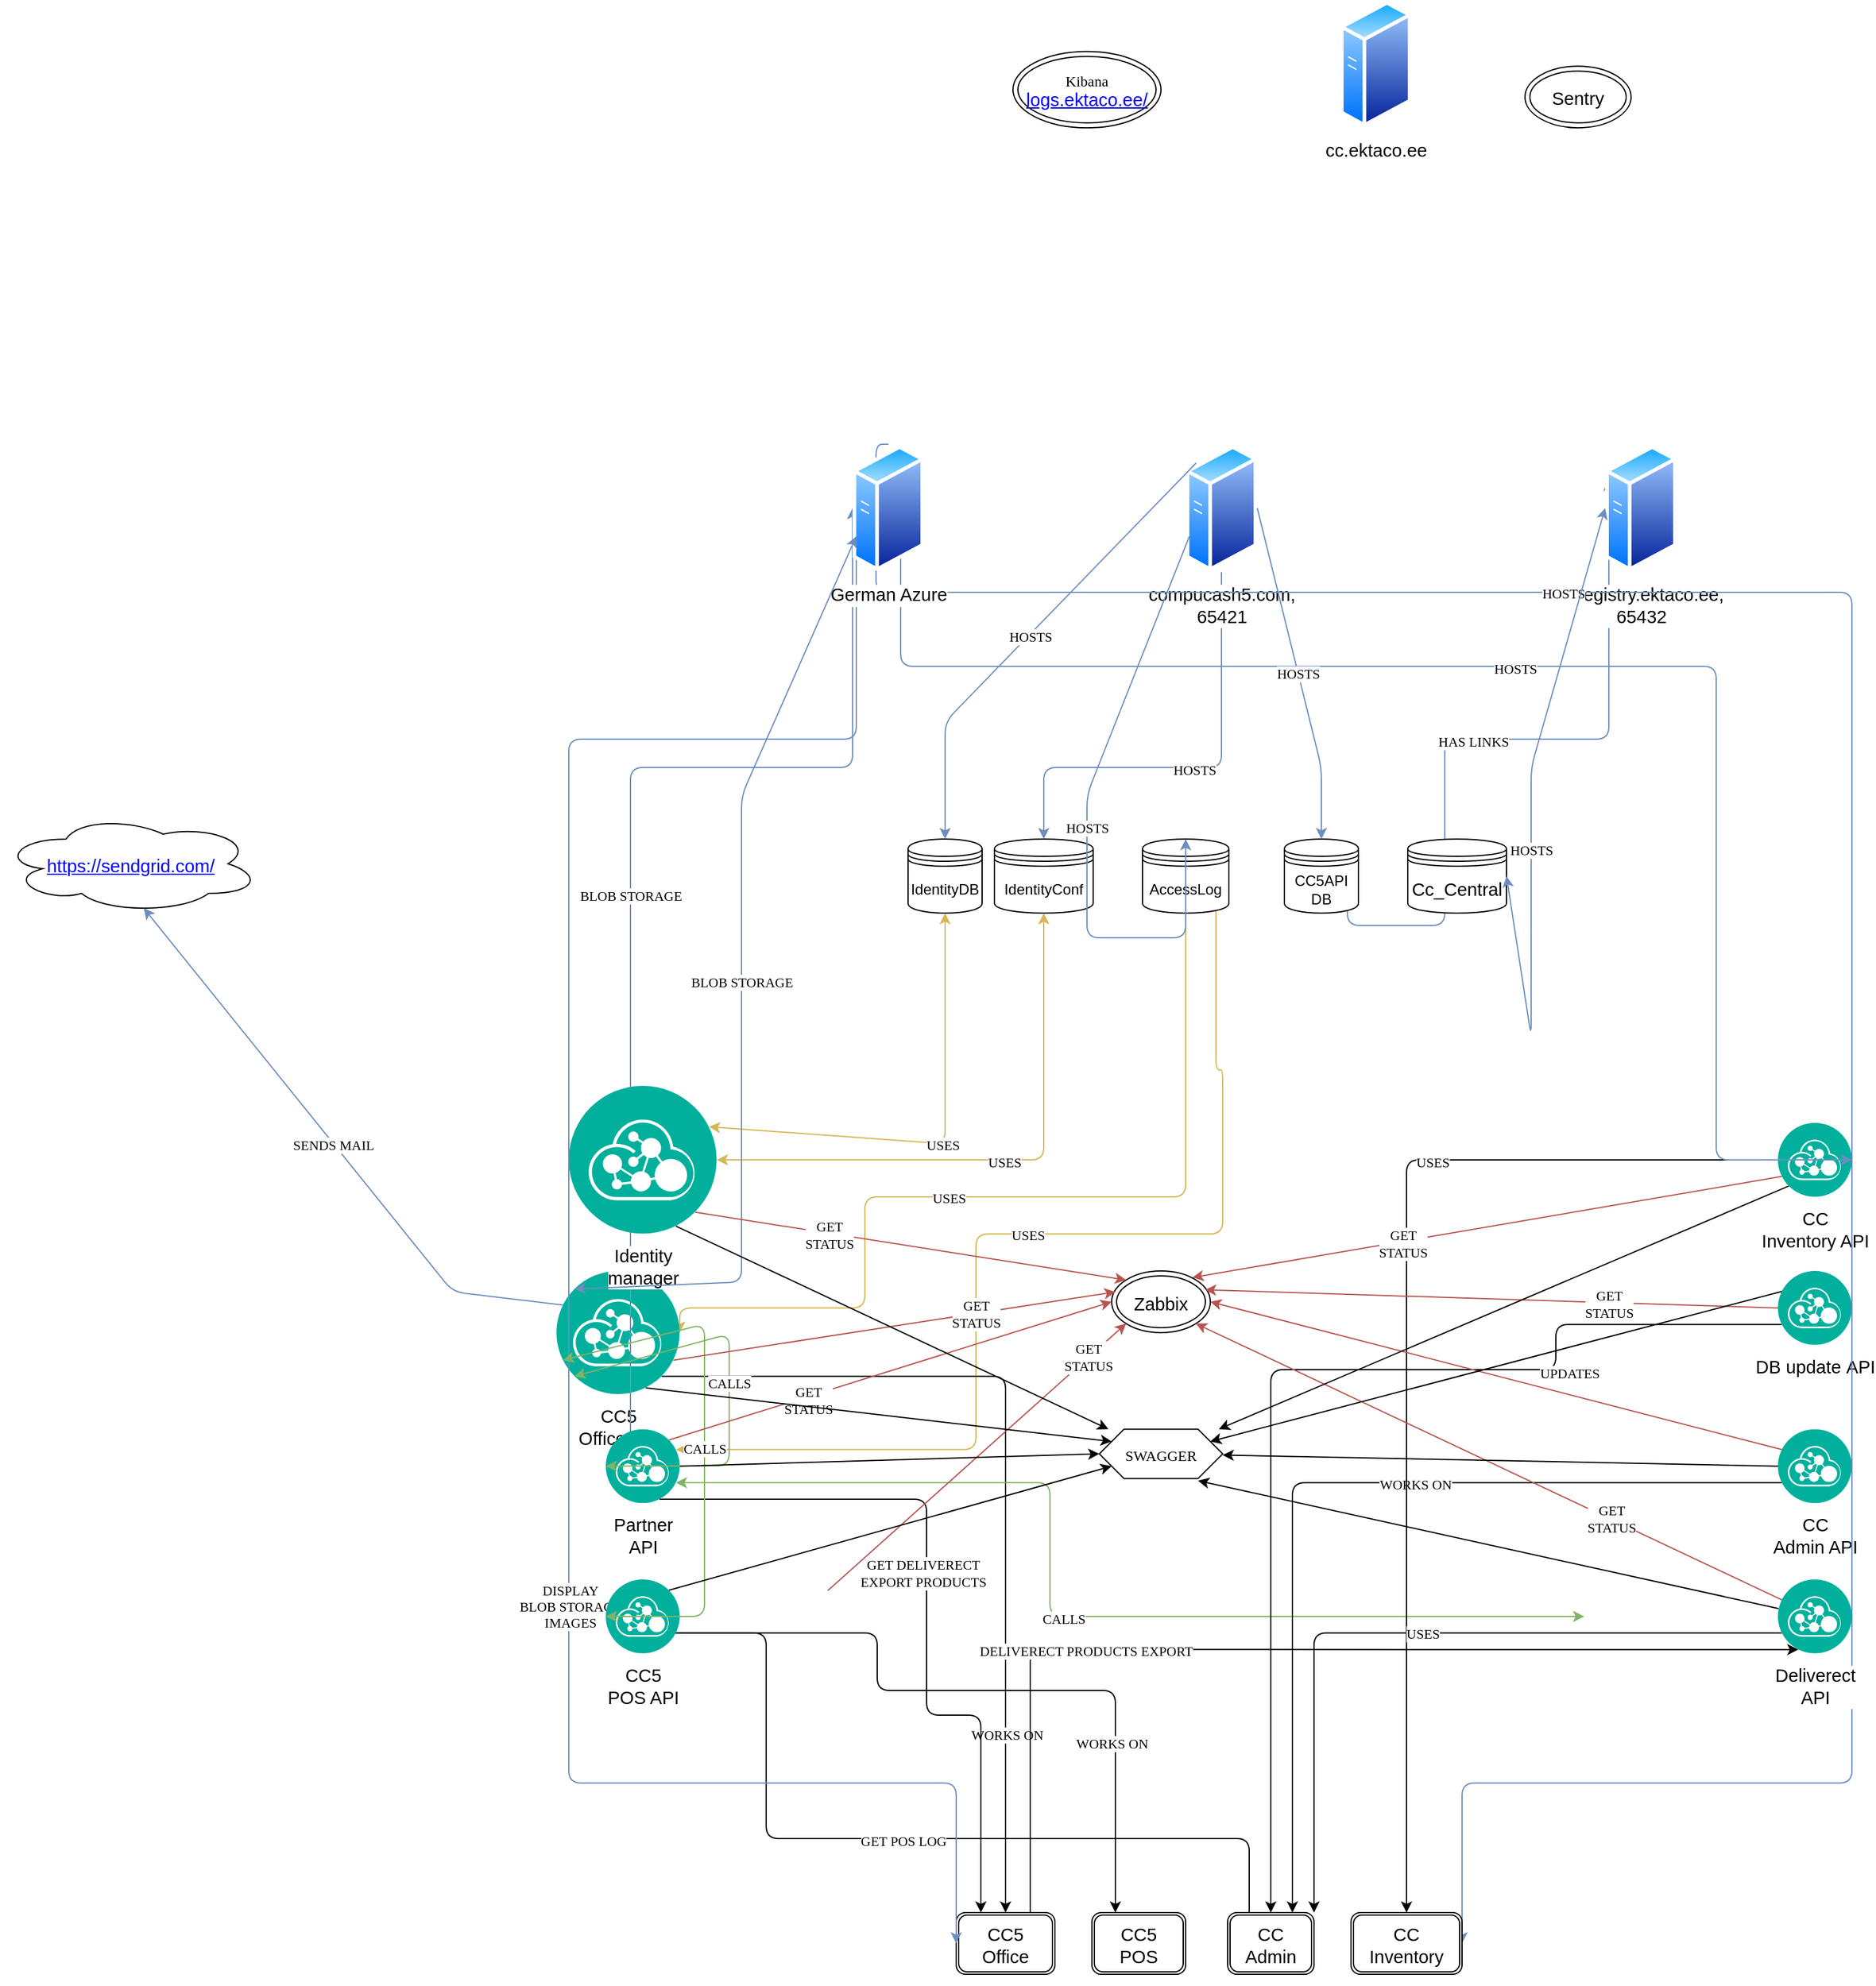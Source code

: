 <mxfile version="14.5.3" type="github">
  <diagram id="cDm67QHPemsHG67ao9OR" name="Page-1">
    <mxGraphModel dx="1888" dy="1648" grid="1" gridSize="10" guides="1" tooltips="1" connect="1" arrows="1" fold="1" page="1" pageScale="1" pageWidth="850" pageHeight="1100" math="0" shadow="0">
      <root>
        <mxCell id="0" />
        <mxCell id="1" parent="0" />
        <mxCell id="4Jlic4GooHUhA-Gu6yfs-1" value="IdentityDB" style="shape=datastore;whiteSpace=wrap;html=1;spacingTop=3;" vertex="1" parent="1">
          <mxGeometry x="45" y="-230" width="60" height="60" as="geometry" />
        </mxCell>
        <mxCell id="4Jlic4GooHUhA-Gu6yfs-2" value="IdentityConf" style="shape=datastore;whiteSpace=wrap;html=1;spacingTop=3;" vertex="1" parent="1">
          <mxGeometry x="115" y="-230" width="80" height="60" as="geometry" />
        </mxCell>
        <mxCell id="4Jlic4GooHUhA-Gu6yfs-56" value="HAS LINKS" style="edgeStyle=orthogonalEdgeStyle;rounded=1;orthogonalLoop=1;jettySize=auto;html=1;exitX=0.85;exitY=0.05;exitDx=0;exitDy=0;exitPerimeter=0;entryX=0;entryY=0.25;entryDx=0;entryDy=0;fontFamily=Times New Roman;startArrow=classic;startFill=1;fillColor=#dae8fc;strokeColor=#6c8ebf;spacingTop=3;" edge="1" parent="1" source="4Jlic4GooHUhA-Gu6yfs-3" target="4Jlic4GooHUhA-Gu6yfs-12">
          <mxGeometry relative="1" as="geometry">
            <Array as="points">
              <mxPoint x="401" y="-160" />
              <mxPoint x="480" y="-160" />
              <mxPoint x="480" y="-311" />
            </Array>
          </mxGeometry>
        </mxCell>
        <mxCell id="4Jlic4GooHUhA-Gu6yfs-3" value="CC5API&lt;br&gt;DB" style="shape=datastore;whiteSpace=wrap;html=1;spacingTop=3;" vertex="1" parent="1">
          <mxGeometry x="350" y="-230" width="60" height="60" as="geometry" />
        </mxCell>
        <mxCell id="4Jlic4GooHUhA-Gu6yfs-59" style="edgeStyle=orthogonalEdgeStyle;rounded=1;orthogonalLoop=1;jettySize=auto;html=1;exitX=0.5;exitY=1;exitDx=0;exitDy=0;entryX=1;entryY=0.5;entryDx=0;entryDy=0;fontFamily=Times New Roman;fillColor=#fff2cc;strokeColor=#d6b656;spacingTop=3;" edge="1" parent="1" source="4Jlic4GooHUhA-Gu6yfs-4" target="4Jlic4GooHUhA-Gu6yfs-15">
          <mxGeometry relative="1" as="geometry">
            <Array as="points">
              <mxPoint x="270" y="60" />
              <mxPoint x="10" y="60" />
              <mxPoint x="10" y="150" />
            </Array>
          </mxGeometry>
        </mxCell>
        <mxCell id="4Jlic4GooHUhA-Gu6yfs-110" value="USES" style="edgeLabel;html=1;align=center;verticalAlign=middle;resizable=0;points=[];fontFamily=Times New Roman;spacingTop=3;" vertex="1" connectable="0" parent="4Jlic4GooHUhA-Gu6yfs-59">
          <mxGeometry x="0.128" y="-1" relative="1" as="geometry">
            <mxPoint x="1" as="offset" />
          </mxGeometry>
        </mxCell>
        <mxCell id="4Jlic4GooHUhA-Gu6yfs-60" style="edgeStyle=orthogonalEdgeStyle;rounded=1;orthogonalLoop=1;jettySize=auto;html=1;exitX=0.85;exitY=0.95;exitDx=0;exitDy=0;exitPerimeter=0;entryX=1;entryY=0.25;entryDx=0;entryDy=0;fontFamily=Times New Roman;fillColor=#fff2cc;strokeColor=#d6b656;spacingTop=3;" edge="1" parent="1" source="4Jlic4GooHUhA-Gu6yfs-4" target="4Jlic4GooHUhA-Gu6yfs-16">
          <mxGeometry relative="1" as="geometry">
            <Array as="points">
              <mxPoint x="300" y="-43" />
              <mxPoint x="300" y="90" />
              <mxPoint x="100" y="90" />
              <mxPoint x="100" y="265" />
            </Array>
          </mxGeometry>
        </mxCell>
        <mxCell id="4Jlic4GooHUhA-Gu6yfs-111" value="USES" style="edgeLabel;html=1;align=center;verticalAlign=middle;resizable=0;points=[];fontFamily=Times New Roman;spacingTop=3;" vertex="1" connectable="0" parent="4Jlic4GooHUhA-Gu6yfs-60">
          <mxGeometry x="-0.037" y="-1" relative="1" as="geometry">
            <mxPoint as="offset" />
          </mxGeometry>
        </mxCell>
        <mxCell id="4Jlic4GooHUhA-Gu6yfs-4" value="AccessLog" style="shape=datastore;whiteSpace=wrap;html=1;spacingTop=3;" vertex="1" parent="1">
          <mxGeometry x="235" y="-230" width="70" height="60" as="geometry" />
        </mxCell>
        <mxCell id="4Jlic4GooHUhA-Gu6yfs-5" value="&lt;span style=&quot;font-size: 11.0pt ; font-family: &amp;#34;calibri&amp;#34; , sans-serif&quot;&gt;Cc_Central&lt;/span&gt;" style="shape=datastore;whiteSpace=wrap;html=1;spacingTop=3;" vertex="1" parent="1">
          <mxGeometry x="450" y="-230" width="80" height="60" as="geometry" />
        </mxCell>
        <mxCell id="4Jlic4GooHUhA-Gu6yfs-43" value="HOSTS" style="edgeStyle=orthogonalEdgeStyle;orthogonalLoop=1;jettySize=auto;html=1;fontFamily=Times New Roman;rounded=1;fillColor=#dae8fc;strokeColor=#6c8ebf;spacingTop=3;" edge="1" parent="1" source="4Jlic4GooHUhA-Gu6yfs-10" target="4Jlic4GooHUhA-Gu6yfs-2">
          <mxGeometry relative="1" as="geometry">
            <Array as="points">
              <mxPoint x="155" y="-288" />
            </Array>
          </mxGeometry>
        </mxCell>
        <mxCell id="4Jlic4GooHUhA-Gu6yfs-10" value="&lt;span style=&quot;font-size: 11.0pt ; font-family: &amp;#34;calibri&amp;#34; , sans-serif&quot;&gt;compucash5.com,&lt;br/&gt;65421&lt;/span&gt;" style="aspect=fixed;perimeter=ellipsePerimeter;html=1;align=center;shadow=0;dashed=0;spacingTop=3;image;image=img/lib/active_directory/generic_server.svg;fontFamily=Times New Roman;" vertex="1" parent="1">
          <mxGeometry x="270" y="-550" width="58" height="103.57" as="geometry" />
        </mxCell>
        <mxCell id="4Jlic4GooHUhA-Gu6yfs-11" value="&lt;span style=&quot;font-size: 11.0pt ; font-family: &amp;#34;calibri&amp;#34; , sans-serif&quot;&gt;cc.ektaco.ee&lt;br&gt;&lt;/span&gt;" style="aspect=fixed;perimeter=ellipsePerimeter;html=1;align=center;shadow=0;dashed=0;spacingTop=3;image;image=img/lib/active_directory/generic_server.svg;fontFamily=Times New Roman;" vertex="1" parent="1">
          <mxGeometry x="395" y="-910" width="58" height="103.57" as="geometry" />
        </mxCell>
        <mxCell id="4Jlic4GooHUhA-Gu6yfs-12" value="&lt;span style=&quot;font-size: 11.0pt ; font-family: &amp;#34;calibri&amp;#34; , sans-serif&quot;&gt;ccregistry.ektaco.ee,&lt;br&gt;65432&lt;/span&gt;" style="aspect=fixed;perimeter=ellipsePerimeter;html=1;align=center;shadow=0;dashed=0;spacingTop=3;image;image=img/lib/active_directory/generic_server.svg;fontFamily=Times New Roman;" vertex="1" parent="1">
          <mxGeometry x="610" y="-550" width="58" height="103.57" as="geometry" />
        </mxCell>
        <mxCell id="4Jlic4GooHUhA-Gu6yfs-66" style="edgeStyle=orthogonalEdgeStyle;rounded=1;orthogonalLoop=1;jettySize=auto;html=1;exitX=1;exitY=1;exitDx=0;exitDy=0;entryX=0.5;entryY=0;entryDx=0;entryDy=0;startArrow=none;startFill=0;endArrow=classic;endFill=1;fontFamily=Times New Roman;spacingTop=3;" edge="1" parent="1" source="4Jlic4GooHUhA-Gu6yfs-15" target="4Jlic4GooHUhA-Gu6yfs-23">
          <mxGeometry relative="1" as="geometry" />
        </mxCell>
        <mxCell id="4Jlic4GooHUhA-Gu6yfs-68" value="WORKS ON" style="edgeLabel;html=1;align=center;verticalAlign=middle;resizable=0;points=[];fontFamily=Times New Roman;spacingTop=3;" vertex="1" connectable="0" parent="4Jlic4GooHUhA-Gu6yfs-66">
          <mxGeometry x="0.59" y="1" relative="1" as="geometry">
            <mxPoint as="offset" />
          </mxGeometry>
        </mxCell>
        <mxCell id="4Jlic4GooHUhA-Gu6yfs-15" value="&lt;span style=&quot;font-size: 11.0pt ; font-family: &amp;#34;calibri&amp;#34; , sans-serif&quot;&gt;&lt;font color=&quot;#000000&quot;&gt;CC5&lt;br/&gt;Office API&lt;/font&gt;&lt;/span&gt;" style="aspect=fixed;perimeter=ellipsePerimeter;html=1;align=center;shadow=0;dashed=0;fontColor=#4277BB;labelBackgroundColor=#ffffff;fontSize=12;spacingTop=3;image;image=img/lib/ibm/management/api_management.svg;" vertex="1" parent="1">
          <mxGeometry x="-240" y="120" width="100" height="100" as="geometry" />
        </mxCell>
        <mxCell id="4Jlic4GooHUhA-Gu6yfs-54" value="BLOB STORAGE" style="edgeStyle=orthogonalEdgeStyle;rounded=1;orthogonalLoop=1;jettySize=auto;html=1;exitX=0;exitY=0.75;exitDx=0;exitDy=0;entryX=0;entryY=0.5;entryDx=0;entryDy=0;fontFamily=Times New Roman;fillColor=#dae8fc;strokeColor=#6c8ebf;spacingTop=3;" edge="1" parent="1" source="4Jlic4GooHUhA-Gu6yfs-16" target="4Jlic4GooHUhA-Gu6yfs-34">
          <mxGeometry relative="1" as="geometry">
            <Array as="points">
              <mxPoint x="-180" y="292" />
              <mxPoint x="-180" y="-288" />
            </Array>
          </mxGeometry>
        </mxCell>
        <mxCell id="4Jlic4GooHUhA-Gu6yfs-55" value="CALLS" style="edgeStyle=orthogonalEdgeStyle;orthogonalLoop=1;jettySize=auto;html=1;exitX=1;exitY=0.75;exitDx=0;exitDy=0;fontFamily=Times New Roman;startArrow=classic;startFill=1;rounded=1;fillColor=#d5e8d4;strokeColor=#82b366;spacingTop=3;" edge="1" parent="1" source="4Jlic4GooHUhA-Gu6yfs-16">
          <mxGeometry relative="1" as="geometry">
            <mxPoint x="593" y="400" as="targetPoint" />
            <Array as="points">
              <mxPoint x="160" y="291" />
              <mxPoint x="160" y="400" />
            </Array>
          </mxGeometry>
        </mxCell>
        <mxCell id="4Jlic4GooHUhA-Gu6yfs-70" style="edgeStyle=orthogonalEdgeStyle;rounded=1;orthogonalLoop=1;jettySize=auto;html=1;exitX=0.75;exitY=1;exitDx=0;exitDy=0;entryX=0.25;entryY=0;entryDx=0;entryDy=0;startArrow=none;startFill=0;endArrow=classic;endFill=1;fontFamily=Times New Roman;spacingTop=3;" edge="1" parent="1" source="4Jlic4GooHUhA-Gu6yfs-16" target="4Jlic4GooHUhA-Gu6yfs-23">
          <mxGeometry relative="1" as="geometry">
            <Array as="points">
              <mxPoint x="60" y="305" />
              <mxPoint x="60" y="480" />
              <mxPoint x="104" y="480" />
            </Array>
          </mxGeometry>
        </mxCell>
        <mxCell id="4Jlic4GooHUhA-Gu6yfs-73" value="GET DELIVERECT &lt;br&gt;EXPORT PRODUCTS" style="edgeLabel;html=1;align=center;verticalAlign=middle;resizable=0;points=[];fontFamily=Times New Roman;spacingTop=3;" vertex="1" connectable="0" parent="4Jlic4GooHUhA-Gu6yfs-70">
          <mxGeometry x="-0.077" y="-3" relative="1" as="geometry">
            <mxPoint as="offset" />
          </mxGeometry>
        </mxCell>
        <mxCell id="4Jlic4GooHUhA-Gu6yfs-16" value="&lt;span style=&quot;font-size: 11.0pt ; font-family: &amp;#34;calibri&amp;#34; , sans-serif&quot;&gt;&lt;font color=&quot;#000000&quot;&gt;Partner&lt;br/&gt;API&lt;/font&gt;&lt;/span&gt;" style="aspect=fixed;perimeter=ellipsePerimeter;html=1;align=center;shadow=0;dashed=0;fontColor=#4277BB;labelBackgroundColor=#ffffff;fontSize=12;spacingTop=3;image;image=img/lib/ibm/management/api_management.svg;" vertex="1" parent="1">
          <mxGeometry x="-200" y="248.21" width="60" height="60" as="geometry" />
        </mxCell>
        <mxCell id="4Jlic4GooHUhA-Gu6yfs-79" style="edgeStyle=orthogonalEdgeStyle;rounded=1;orthogonalLoop=1;jettySize=auto;html=1;exitX=0;exitY=0.75;exitDx=0;exitDy=0;startArrow=none;startFill=0;endArrow=classic;endFill=1;fontFamily=Times New Roman;entryX=0.75;entryY=0;entryDx=0;entryDy=0;spacingTop=3;" edge="1" parent="1" source="4Jlic4GooHUhA-Gu6yfs-17" target="4Jlic4GooHUhA-Gu6yfs-25">
          <mxGeometry relative="1" as="geometry" />
        </mxCell>
        <mxCell id="4Jlic4GooHUhA-Gu6yfs-80" value="WORKS ON" style="edgeLabel;html=1;align=center;verticalAlign=middle;resizable=0;points=[];fontFamily=Times New Roman;spacingTop=3;" vertex="1" connectable="0" parent="4Jlic4GooHUhA-Gu6yfs-79">
          <mxGeometry x="-0.203" relative="1" as="geometry">
            <mxPoint as="offset" />
          </mxGeometry>
        </mxCell>
        <mxCell id="4Jlic4GooHUhA-Gu6yfs-17" value="&lt;span style=&quot;font-size: 11.0pt ; font-family: &amp;#34;calibri&amp;#34; , sans-serif&quot;&gt;&lt;font color=&quot;#000000&quot;&gt;CC&lt;br/&gt;Admin API&lt;/font&gt;&lt;/span&gt;" style="aspect=fixed;perimeter=ellipsePerimeter;html=1;align=center;shadow=0;dashed=0;fontColor=#4277BB;labelBackgroundColor=#ffffff;fontSize=12;spacingTop=3;image;image=img/lib/ibm/management/api_management.svg;" vertex="1" parent="1">
          <mxGeometry x="750" y="248.21" width="60" height="60" as="geometry" />
        </mxCell>
        <mxCell id="4Jlic4GooHUhA-Gu6yfs-89" style="edgeStyle=orthogonalEdgeStyle;rounded=1;orthogonalLoop=1;jettySize=auto;html=1;exitX=0;exitY=0.5;exitDx=0;exitDy=0;startArrow=none;startFill=0;endArrow=classic;endFill=1;fontFamily=Times New Roman;spacingTop=3;" edge="1" parent="1" source="4Jlic4GooHUhA-Gu6yfs-18" target="4Jlic4GooHUhA-Gu6yfs-26">
          <mxGeometry relative="1" as="geometry" />
        </mxCell>
        <mxCell id="4Jlic4GooHUhA-Gu6yfs-90" value="USES" style="edgeLabel;html=1;align=center;verticalAlign=middle;resizable=0;points=[];fontFamily=Times New Roman;spacingTop=3;" vertex="1" connectable="0" parent="4Jlic4GooHUhA-Gu6yfs-89">
          <mxGeometry x="-0.384" relative="1" as="geometry">
            <mxPoint as="offset" />
          </mxGeometry>
        </mxCell>
        <mxCell id="4Jlic4GooHUhA-Gu6yfs-18" value="&lt;span style=&quot;font-size: 11.0pt ; font-family: &amp;#34;calibri&amp;#34; , sans-serif&quot;&gt;&lt;font color=&quot;#000000&quot;&gt;CC&lt;br/&gt;Inventory API&lt;/font&gt;&lt;/span&gt;" style="aspect=fixed;perimeter=ellipsePerimeter;html=1;align=center;shadow=0;dashed=0;fontColor=#4277BB;labelBackgroundColor=#ffffff;fontSize=12;spacingTop=3;image;image=img/lib/ibm/management/api_management.svg;" vertex="1" parent="1">
          <mxGeometry x="750" width="60" height="60" as="geometry" />
        </mxCell>
        <mxCell id="4Jlic4GooHUhA-Gu6yfs-81" style="edgeStyle=orthogonalEdgeStyle;rounded=1;orthogonalLoop=1;jettySize=auto;html=1;exitX=0;exitY=0.75;exitDx=0;exitDy=0;startArrow=none;startFill=0;endArrow=classic;endFill=1;fontFamily=Times New Roman;spacingTop=3;" edge="1" parent="1" source="4Jlic4GooHUhA-Gu6yfs-19" target="4Jlic4GooHUhA-Gu6yfs-25">
          <mxGeometry relative="1" as="geometry">
            <Array as="points">
              <mxPoint x="570" y="163" />
              <mxPoint x="570" y="200" />
              <mxPoint x="339" y="200" />
            </Array>
          </mxGeometry>
        </mxCell>
        <mxCell id="4Jlic4GooHUhA-Gu6yfs-82" value="UPDATES" style="edgeLabel;html=1;align=center;verticalAlign=middle;resizable=0;points=[];fontFamily=Times New Roman;spacingTop=3;" vertex="1" connectable="0" parent="4Jlic4GooHUhA-Gu6yfs-81">
          <mxGeometry x="-0.385" y="1" relative="1" as="geometry">
            <mxPoint x="65.25" as="offset" />
          </mxGeometry>
        </mxCell>
        <mxCell id="4Jlic4GooHUhA-Gu6yfs-19" value="&lt;span style=&quot;font-size: 11.0pt ; font-family: &amp;#34;calibri&amp;#34; , sans-serif&quot;&gt;&lt;font color=&quot;#000000&quot;&gt;DB update&amp;nbsp;API&lt;/font&gt;&lt;/span&gt;" style="aspect=fixed;perimeter=ellipsePerimeter;html=1;align=center;shadow=0;dashed=0;fontColor=#4277BB;labelBackgroundColor=#ffffff;fontSize=12;spacingTop=3;image;image=img/lib/ibm/management/api_management.svg;" vertex="1" parent="1">
          <mxGeometry x="750" y="120" width="60" height="60" as="geometry" />
        </mxCell>
        <mxCell id="4Jlic4GooHUhA-Gu6yfs-20" value="&lt;span style=&quot;font-size: 11.0pt ; font-family: &amp;#34;calibri&amp;#34; , sans-serif&quot;&gt;&lt;font color=&quot;#000000&quot;&gt;Identity&lt;br/&gt;manager&lt;/font&gt;&lt;/span&gt;" style="aspect=fixed;perimeter=ellipsePerimeter;html=1;align=center;shadow=0;dashed=0;fontColor=#4277BB;labelBackgroundColor=#ffffff;fontSize=12;spacingTop=3;image;image=img/lib/ibm/management/api_management.svg;" vertex="1" parent="1">
          <mxGeometry x="-230" y="-30" width="120" height="120" as="geometry" />
        </mxCell>
        <mxCell id="4Jlic4GooHUhA-Gu6yfs-23" value="&lt;span style=&quot;font-size: 11.0pt ; font-family: &amp;#34;calibri&amp;#34; , sans-serif&quot;&gt;CC5&lt;br/&gt;Office&lt;/span&gt;" style="shape=ext;double=1;rounded=1;whiteSpace=wrap;html=1;fontFamily=Times New Roman;spacingTop=3;" vertex="1" parent="1">
          <mxGeometry x="84" y="640" width="80" height="50" as="geometry" />
        </mxCell>
        <mxCell id="4Jlic4GooHUhA-Gu6yfs-24" value="&lt;span style=&quot;font-size: 11.0pt ; font-family: &amp;#34;calibri&amp;#34; , sans-serif&quot;&gt;CC5&lt;br/&gt;POS&lt;/span&gt;" style="shape=ext;double=1;rounded=1;whiteSpace=wrap;html=1;fontFamily=Times New Roman;spacingTop=3;" vertex="1" parent="1">
          <mxGeometry x="194" y="640" width="76" height="50" as="geometry" />
        </mxCell>
        <mxCell id="4Jlic4GooHUhA-Gu6yfs-86" style="edgeStyle=orthogonalEdgeStyle;rounded=1;orthogonalLoop=1;jettySize=auto;html=1;exitX=0.25;exitY=1;exitDx=0;exitDy=0;entryX=0;entryY=0.75;entryDx=0;entryDy=0;startArrow=none;startFill=0;endArrow=classic;endFill=1;fontFamily=Times New Roman;spacingTop=3;" edge="1" parent="1" source="4Jlic4GooHUhA-Gu6yfs-25" target="4Jlic4GooHUhA-Gu6yfs-36">
          <mxGeometry relative="1" as="geometry">
            <Array as="points">
              <mxPoint x="322" y="580" />
              <mxPoint x="-70" y="580" />
              <mxPoint x="-70" y="413" />
            </Array>
          </mxGeometry>
        </mxCell>
        <mxCell id="4Jlic4GooHUhA-Gu6yfs-87" value="GET POS LOG" style="edgeLabel;html=1;align=center;verticalAlign=middle;resizable=0;points=[];fontFamily=Times New Roman;spacingTop=3;" vertex="1" connectable="0" parent="4Jlic4GooHUhA-Gu6yfs-86">
          <mxGeometry x="-0.017" relative="1" as="geometry">
            <mxPoint as="offset" />
          </mxGeometry>
        </mxCell>
        <mxCell id="4Jlic4GooHUhA-Gu6yfs-25" value="&lt;span style=&quot;font-size: 11.0pt ; font-family: &amp;#34;calibri&amp;#34; , sans-serif&quot;&gt;CC&lt;br/&gt;Admin&lt;/span&gt;" style="shape=ext;double=1;rounded=1;whiteSpace=wrap;html=1;fontFamily=Times New Roman;spacingTop=3;" vertex="1" parent="1">
          <mxGeometry x="304" y="640" width="70" height="50" as="geometry" />
        </mxCell>
        <mxCell id="4Jlic4GooHUhA-Gu6yfs-91" style="edgeStyle=orthogonalEdgeStyle;rounded=1;orthogonalLoop=1;jettySize=auto;html=1;exitX=1;exitY=0.5;exitDx=0;exitDy=0;startArrow=classic;startFill=1;endArrow=none;endFill=0;fontFamily=Times New Roman;entryX=0.5;entryY=0;entryDx=0;entryDy=0;fillColor=#dae8fc;strokeColor=#6c8ebf;spacingTop=3;" edge="1" parent="1" source="4Jlic4GooHUhA-Gu6yfs-26" target="4Jlic4GooHUhA-Gu6yfs-34">
          <mxGeometry relative="1" as="geometry">
            <mxPoint x="760" y="-430" as="targetPoint" />
            <Array as="points">
              <mxPoint x="810" y="535" />
              <mxPoint x="810" y="-430" />
              <mxPoint x="19" y="-430" />
            </Array>
          </mxGeometry>
        </mxCell>
        <mxCell id="4Jlic4GooHUhA-Gu6yfs-92" value="HOSTS" style="edgeLabel;html=1;align=center;verticalAlign=middle;resizable=0;points=[];fontFamily=Times New Roman;spacingTop=3;" vertex="1" connectable="0" parent="4Jlic4GooHUhA-Gu6yfs-91">
          <mxGeometry x="0.411" y="-1" relative="1" as="geometry">
            <mxPoint as="offset" />
          </mxGeometry>
        </mxCell>
        <mxCell id="4Jlic4GooHUhA-Gu6yfs-26" value="&lt;span style=&quot;font-size: 11.0pt ; font-family: &amp;#34;calibri&amp;#34; , sans-serif&quot;&gt;CC&lt;br/&gt;Inventory&lt;/span&gt;" style="shape=ext;double=1;rounded=1;whiteSpace=wrap;html=1;fontFamily=Times New Roman;spacingTop=3;" vertex="1" parent="1">
          <mxGeometry x="404" y="640" width="90" height="50" as="geometry" />
        </mxCell>
        <mxCell id="4Jlic4GooHUhA-Gu6yfs-28" value="&lt;span style=&quot;font-size: 11.0pt ; font-family: &amp;#34;calibri&amp;#34; , sans-serif&quot;&gt;Zabbix&lt;/span&gt;" style="ellipse;shape=doubleEllipse;whiteSpace=wrap;html=1;fontFamily=Times New Roman;spacingTop=3;" vertex="1" parent="1">
          <mxGeometry x="210" y="120" width="80" height="50" as="geometry" />
        </mxCell>
        <mxCell id="4Jlic4GooHUhA-Gu6yfs-29" value="Kibana&lt;br&gt;&lt;span style=&quot;font-size: 11pt ; font-family: &amp;#34;calibri&amp;#34; , sans-serif&quot;&gt;&lt;a href=&quot;https://logs.ektaco.ee/&quot;&gt;&lt;font color=&quot;#0000ff&quot;&gt;logs.ektaco.ee/&lt;/font&gt;&lt;/a&gt;&lt;/span&gt;" style="ellipse;shape=doubleEllipse;whiteSpace=wrap;html=1;fontFamily=Times New Roman;spacingTop=3;" vertex="1" parent="1">
          <mxGeometry x="130" y="-868.21" width="120" height="61.78" as="geometry" />
        </mxCell>
        <mxCell id="4Jlic4GooHUhA-Gu6yfs-30" value="&lt;span style=&quot;font-size: 11.0pt ; font-family: &amp;#34;calibri&amp;#34; , sans-serif&quot;&gt;Sentry&lt;/span&gt;" style="ellipse;shape=doubleEllipse;whiteSpace=wrap;html=1;fontFamily=Times New Roman;spacingTop=3;" vertex="1" parent="1">
          <mxGeometry x="545" y="-856.43" width="86" height="50" as="geometry" />
        </mxCell>
        <mxCell id="4Jlic4GooHUhA-Gu6yfs-32" value="SWAGGER" style="whiteSpace=wrap;html=1;shape=mxgraph.basic.octagon2;align=center;verticalAlign=middle;dx=15;fontFamily=Times New Roman;spacingTop=3;" vertex="1" parent="1">
          <mxGeometry x="200" y="248.21" width="100" height="40" as="geometry" />
        </mxCell>
        <mxCell id="4Jlic4GooHUhA-Gu6yfs-69" value="DELIVERECT PRODUCTS EXPORT" style="edgeStyle=orthogonalEdgeStyle;rounded=1;orthogonalLoop=1;jettySize=auto;html=1;exitX=0.25;exitY=1;exitDx=0;exitDy=0;entryX=0.75;entryY=0;entryDx=0;entryDy=0;startArrow=classic;startFill=1;endArrow=none;endFill=0;fontFamily=Times New Roman;spacingTop=3;" edge="1" parent="1" source="4Jlic4GooHUhA-Gu6yfs-33" target="4Jlic4GooHUhA-Gu6yfs-23">
          <mxGeometry x="0.381" relative="1" as="geometry">
            <Array as="points">
              <mxPoint x="144" y="427" />
            </Array>
            <mxPoint x="-1" as="offset" />
          </mxGeometry>
        </mxCell>
        <mxCell id="4Jlic4GooHUhA-Gu6yfs-83" style="edgeStyle=orthogonalEdgeStyle;rounded=1;orthogonalLoop=1;jettySize=auto;html=1;exitX=0;exitY=0.75;exitDx=0;exitDy=0;entryX=1;entryY=0;entryDx=0;entryDy=0;startArrow=none;startFill=0;endArrow=classic;endFill=1;fontFamily=Times New Roman;spacingTop=3;" edge="1" parent="1" source="4Jlic4GooHUhA-Gu6yfs-33" target="4Jlic4GooHUhA-Gu6yfs-25">
          <mxGeometry relative="1" as="geometry" />
        </mxCell>
        <mxCell id="4Jlic4GooHUhA-Gu6yfs-84" value="USES" style="edgeLabel;html=1;align=center;verticalAlign=middle;resizable=0;points=[];fontFamily=Times New Roman;spacingTop=3;" vertex="1" connectable="0" parent="4Jlic4GooHUhA-Gu6yfs-83">
          <mxGeometry x="-0.04" y="-1" relative="1" as="geometry">
            <mxPoint as="offset" />
          </mxGeometry>
        </mxCell>
        <mxCell id="4Jlic4GooHUhA-Gu6yfs-33" value="&lt;span style=&quot;font-size: 11.0pt ; font-family: &amp;#34;calibri&amp;#34; , sans-serif&quot;&gt;&lt;font color=&quot;#000000&quot;&gt;Deliverect&lt;br/&gt;API&lt;/font&gt;&lt;/span&gt;" style="aspect=fixed;perimeter=ellipsePerimeter;html=1;align=center;shadow=0;dashed=0;fontColor=#4277BB;labelBackgroundColor=#ffffff;fontSize=12;spacingTop=3;image;image=img/lib/ibm/management/api_management.svg;" vertex="1" parent="1">
          <mxGeometry x="750" y="370" width="60" height="60" as="geometry" />
        </mxCell>
        <mxCell id="4Jlic4GooHUhA-Gu6yfs-61" value="HOSTS" style="edgeStyle=orthogonalEdgeStyle;rounded=1;orthogonalLoop=1;jettySize=auto;html=1;exitX=1;exitY=0;exitDx=0;exitDy=0;entryX=1;entryY=0.5;entryDx=0;entryDy=0;fontFamily=Times New Roman;fillColor=#dae8fc;strokeColor=#6c8ebf;spacingTop=3;" edge="1" parent="1" source="4Jlic4GooHUhA-Gu6yfs-34" target="4Jlic4GooHUhA-Gu6yfs-18">
          <mxGeometry relative="1" as="geometry">
            <Array as="points">
              <mxPoint x="39" y="-370" />
              <mxPoint x="700" y="-370" />
              <mxPoint x="700" y="30" />
            </Array>
          </mxGeometry>
        </mxCell>
        <mxCell id="4Jlic4GooHUhA-Gu6yfs-75" style="edgeStyle=orthogonalEdgeStyle;rounded=1;orthogonalLoop=1;jettySize=auto;html=1;exitX=0;exitY=0.25;exitDx=0;exitDy=0;startArrow=none;startFill=0;endArrow=classic;endFill=1;fontFamily=Times New Roman;entryX=0;entryY=0.5;entryDx=0;entryDy=0;fillColor=#dae8fc;strokeColor=#6c8ebf;spacingTop=3;" edge="1" parent="1" source="4Jlic4GooHUhA-Gu6yfs-34" target="4Jlic4GooHUhA-Gu6yfs-23">
          <mxGeometry relative="1" as="geometry">
            <mxPoint x="-160" y="582.0" as="targetPoint" />
            <Array as="points">
              <mxPoint x="-230" y="-311" />
              <mxPoint x="-230" y="535" />
            </Array>
          </mxGeometry>
        </mxCell>
        <mxCell id="4Jlic4GooHUhA-Gu6yfs-76" value="DISPLAY&lt;br&gt;BLOB STORAGE&lt;br&gt;IMAGES" style="edgeLabel;html=1;align=center;verticalAlign=middle;resizable=0;points=[];fontFamily=Times New Roman;spacingTop=3;" vertex="1" connectable="0" parent="4Jlic4GooHUhA-Gu6yfs-75">
          <mxGeometry x="0.32" y="1" relative="1" as="geometry">
            <mxPoint as="offset" />
          </mxGeometry>
        </mxCell>
        <mxCell id="4Jlic4GooHUhA-Gu6yfs-34" value="&lt;font face=&quot;calibri, sans-serif&quot;&gt;&lt;span style=&quot;font-size: 14.667px&quot;&gt;German Azure&lt;/span&gt;&lt;/font&gt;" style="aspect=fixed;perimeter=ellipsePerimeter;html=1;align=center;shadow=0;dashed=0;spacingTop=3;image;image=img/lib/active_directory/generic_server.svg;fontFamily=Times New Roman;" vertex="1" parent="1">
          <mxGeometry y="-550" width="58" height="103.57" as="geometry" />
        </mxCell>
        <mxCell id="4Jlic4GooHUhA-Gu6yfs-77" style="edgeStyle=orthogonalEdgeStyle;rounded=1;orthogonalLoop=1;jettySize=auto;html=1;exitX=1;exitY=0.75;exitDx=0;exitDy=0;entryX=0.25;entryY=0;entryDx=0;entryDy=0;startArrow=none;startFill=0;endArrow=classic;endFill=1;fontFamily=Times New Roman;spacingTop=3;" edge="1" parent="1" source="4Jlic4GooHUhA-Gu6yfs-36" target="4Jlic4GooHUhA-Gu6yfs-24">
          <mxGeometry relative="1" as="geometry">
            <Array as="points">
              <mxPoint x="20" y="413" />
              <mxPoint x="20" y="460" />
              <mxPoint x="213" y="460" />
            </Array>
          </mxGeometry>
        </mxCell>
        <mxCell id="4Jlic4GooHUhA-Gu6yfs-78" value="WORKS ON" style="edgeLabel;html=1;align=center;verticalAlign=middle;resizable=0;points=[];fontFamily=Times New Roman;spacingTop=3;" vertex="1" connectable="0" parent="4Jlic4GooHUhA-Gu6yfs-77">
          <mxGeometry x="0.525" y="-3" relative="1" as="geometry">
            <mxPoint as="offset" />
          </mxGeometry>
        </mxCell>
        <mxCell id="4Jlic4GooHUhA-Gu6yfs-36" value="&lt;span style=&quot;font-size: 11.0pt ; font-family: &amp;#34;calibri&amp;#34; , sans-serif&quot;&gt;&lt;font color=&quot;#000000&quot;&gt;CC5&lt;br&gt;POS API&lt;/font&gt;&lt;/span&gt;" style="aspect=fixed;perimeter=ellipsePerimeter;html=1;align=center;shadow=0;dashed=0;fontColor=#4277BB;labelBackgroundColor=#ffffff;fontSize=12;spacingTop=3;image;image=img/lib/ibm/management/api_management.svg;" vertex="1" parent="1">
          <mxGeometry x="-200" y="370" width="60" height="60" as="geometry" />
        </mxCell>
        <mxCell id="4Jlic4GooHUhA-Gu6yfs-40" value="USES" style="endArrow=classic;startArrow=classic;html=1;fontFamily=Times New Roman;exitX=1;exitY=0.25;exitDx=0;exitDy=0;entryX=0.5;entryY=1;entryDx=0;entryDy=0;fillColor=#fff2cc;strokeColor=#d6b656;spacingTop=3;" edge="1" parent="1" source="4Jlic4GooHUhA-Gu6yfs-20" target="4Jlic4GooHUhA-Gu6yfs-1">
          <mxGeometry width="50" height="50" relative="1" as="geometry">
            <mxPoint x="450" y="100" as="sourcePoint" />
            <mxPoint x="500" y="50" as="targetPoint" />
            <Array as="points">
              <mxPoint x="75" y="17" />
            </Array>
          </mxGeometry>
        </mxCell>
        <mxCell id="4Jlic4GooHUhA-Gu6yfs-41" value="USES" style="endArrow=classic;startArrow=classic;html=1;fontFamily=Times New Roman;exitX=1;exitY=0.5;exitDx=0;exitDy=0;entryX=0.5;entryY=1;entryDx=0;entryDy=0;fillColor=#fff2cc;strokeColor=#d6b656;spacingTop=3;" edge="1" parent="1" source="4Jlic4GooHUhA-Gu6yfs-20" target="4Jlic4GooHUhA-Gu6yfs-2">
          <mxGeometry width="50" height="50" relative="1" as="geometry">
            <mxPoint x="450" y="100" as="sourcePoint" />
            <mxPoint x="500" y="50" as="targetPoint" />
            <Array as="points">
              <mxPoint x="155" y="30" />
            </Array>
          </mxGeometry>
        </mxCell>
        <mxCell id="4Jlic4GooHUhA-Gu6yfs-42" value="HOSTS" style="endArrow=none;startArrow=classic;html=1;fontFamily=Times New Roman;exitX=0.5;exitY=0;exitDx=0;exitDy=0;entryX=0;entryY=0;entryDx=0;entryDy=0;startFill=1;endFill=0;rounded=1;fillColor=#dae8fc;strokeColor=#6c8ebf;spacingTop=3;" edge="1" parent="1" source="4Jlic4GooHUhA-Gu6yfs-1" target="4Jlic4GooHUhA-Gu6yfs-10">
          <mxGeometry width="50" height="50" relative="1" as="geometry">
            <mxPoint x="450" y="-110" as="sourcePoint" />
            <mxPoint x="500" y="-160" as="targetPoint" />
            <Array as="points">
              <mxPoint x="75" y="-325" />
            </Array>
          </mxGeometry>
        </mxCell>
        <mxCell id="4Jlic4GooHUhA-Gu6yfs-45" value="HOSTS" style="endArrow=classic;startArrow=none;html=1;fontFamily=Times New Roman;exitX=0;exitY=0.75;exitDx=0;exitDy=0;entryX=0.5;entryY=0;entryDx=0;entryDy=0;startFill=0;rounded=1;fillColor=#dae8fc;strokeColor=#6c8ebf;spacingTop=3;" edge="1" parent="1" source="4Jlic4GooHUhA-Gu6yfs-10" target="4Jlic4GooHUhA-Gu6yfs-4">
          <mxGeometry width="50" height="50" relative="1" as="geometry">
            <mxPoint x="330" y="-140" as="sourcePoint" />
            <mxPoint x="380" y="-190" as="targetPoint" />
            <Array as="points">
              <mxPoint x="190" y="-266" />
              <mxPoint x="190" y="-150" />
              <mxPoint x="270" y="-150" />
            </Array>
          </mxGeometry>
        </mxCell>
        <mxCell id="4Jlic4GooHUhA-Gu6yfs-46" value="HOSTS" style="endArrow=none;startArrow=classic;html=1;fontFamily=Times New Roman;entryX=1;entryY=0.5;entryDx=0;entryDy=0;exitX=0.5;exitY=0;exitDx=0;exitDy=0;rounded=1;endFill=0;fillColor=#dae8fc;strokeColor=#6c8ebf;spacingTop=3;" edge="1" parent="1" source="4Jlic4GooHUhA-Gu6yfs-3" target="4Jlic4GooHUhA-Gu6yfs-10">
          <mxGeometry width="50" height="50" relative="1" as="geometry">
            <mxPoint x="330" y="10" as="sourcePoint" />
            <mxPoint x="380" y="-40" as="targetPoint" />
            <Array as="points">
              <mxPoint x="380" y="-288" />
            </Array>
          </mxGeometry>
        </mxCell>
        <mxCell id="4Jlic4GooHUhA-Gu6yfs-47" value="HOSTS" style="endArrow=classic;startArrow=classic;html=1;fontFamily=Times New Roman;entryX=0;entryY=0.5;entryDx=0;entryDy=0;exitX=1;exitY=0.5;exitDx=0;exitDy=0;fillColor=#dae8fc;strokeColor=#6c8ebf;spacingTop=3;" edge="1" parent="1" source="4Jlic4GooHUhA-Gu6yfs-5" target="4Jlic4GooHUhA-Gu6yfs-12">
          <mxGeometry width="50" height="50" relative="1" as="geometry">
            <mxPoint x="370" y="-150" as="sourcePoint" />
            <mxPoint x="420" y="-200" as="targetPoint" />
            <Array as="points">
              <mxPoint x="550" y="-70" />
              <mxPoint x="550" y="-288" />
            </Array>
          </mxGeometry>
        </mxCell>
        <mxCell id="4Jlic4GooHUhA-Gu6yfs-48" value="CALLS" style="endArrow=classic;startArrow=classic;html=1;fontFamily=Times New Roman;exitX=0;exitY=0.5;exitDx=0;exitDy=0;entryX=0;entryY=0.75;entryDx=0;entryDy=0;fillColor=#d5e8d4;strokeColor=#82b366;spacingTop=3;" edge="1" parent="1" source="4Jlic4GooHUhA-Gu6yfs-36" target="4Jlic4GooHUhA-Gu6yfs-15">
          <mxGeometry width="50" height="50" relative="1" as="geometry">
            <mxPoint x="370" y="370" as="sourcePoint" />
            <mxPoint x="420" y="320" as="targetPoint" />
            <Array as="points">
              <mxPoint x="-120" y="400" />
              <mxPoint x="-120" y="280" />
              <mxPoint x="-120" y="163" />
            </Array>
          </mxGeometry>
        </mxCell>
        <mxCell id="4Jlic4GooHUhA-Gu6yfs-49" value="CALLS" style="endArrow=classic;startArrow=classic;html=1;fontFamily=Times New Roman;exitX=0;exitY=0.5;exitDx=0;exitDy=0;entryX=0;entryY=1;entryDx=0;entryDy=0;fillColor=#d5e8d4;strokeColor=#82b366;spacingTop=3;" edge="1" parent="1" source="4Jlic4GooHUhA-Gu6yfs-16" target="4Jlic4GooHUhA-Gu6yfs-15">
          <mxGeometry width="50" height="50" relative="1" as="geometry">
            <mxPoint x="370" y="320" as="sourcePoint" />
            <mxPoint x="420" y="270" as="targetPoint" />
            <Array as="points">
              <mxPoint x="-100" y="278" />
              <mxPoint x="-100" y="210" />
              <mxPoint x="-100" y="171" />
            </Array>
          </mxGeometry>
        </mxCell>
        <mxCell id="4Jlic4GooHUhA-Gu6yfs-52" value="BLOB STORAGE" style="endArrow=classic;startArrow=classic;html=1;fontFamily=Times New Roman;exitX=0;exitY=0;exitDx=0;exitDy=0;entryX=0;entryY=0.75;entryDx=0;entryDy=0;fillColor=#dae8fc;strokeColor=#6c8ebf;spacingTop=3;" edge="1" parent="1" source="4Jlic4GooHUhA-Gu6yfs-15" target="4Jlic4GooHUhA-Gu6yfs-34">
          <mxGeometry width="50" height="50" relative="1" as="geometry">
            <mxPoint x="240" y="280" as="sourcePoint" />
            <mxPoint x="290" y="230" as="targetPoint" />
            <Array as="points">
              <mxPoint x="-90" y="129" />
              <mxPoint x="-90" y="-265" />
            </Array>
          </mxGeometry>
        </mxCell>
        <mxCell id="4Jlic4GooHUhA-Gu6yfs-63" value="&lt;span style=&quot;font-size: 11.0pt ; font-family: &amp;#34;calibri&amp;#34; , sans-serif&quot;&gt;&lt;a href=&quot;https://sendgrid.com/&quot;&gt;https://sendgrid.com/&lt;/a&gt;&lt;/span&gt;" style="ellipse;shape=cloud;whiteSpace=wrap;html=1;fontFamily=Times New Roman;spacingTop=3;" vertex="1" parent="1">
          <mxGeometry x="-690" y="-250" width="210" height="80" as="geometry" />
        </mxCell>
        <mxCell id="4Jlic4GooHUhA-Gu6yfs-65" value="SENDS MAIL" style="endArrow=classic;html=1;fontFamily=Times New Roman;exitX=0;exitY=0.25;exitDx=0;exitDy=0;entryX=0.55;entryY=0.95;entryDx=0;entryDy=0;entryPerimeter=0;fillColor=#dae8fc;strokeColor=#6c8ebf;spacingTop=3;" edge="1" parent="1" source="4Jlic4GooHUhA-Gu6yfs-15" target="4Jlic4GooHUhA-Gu6yfs-63">
          <mxGeometry width="50" height="50" relative="1" as="geometry">
            <mxPoint x="310" y="250" as="sourcePoint" />
            <mxPoint x="360" y="200" as="targetPoint" />
            <Array as="points">
              <mxPoint x="-324" y="137" />
            </Array>
          </mxGeometry>
        </mxCell>
        <mxCell id="4Jlic4GooHUhA-Gu6yfs-95" value="" style="endArrow=none;startArrow=classic;html=1;fontFamily=Times New Roman;exitX=0.818;exitY=0.106;exitDx=0;exitDy=0;exitPerimeter=0;fillColor=#f8cecc;strokeColor=#b85450;entryX=0;entryY=0.75;entryDx=0;entryDy=0;endFill=0;spacingTop=3;" edge="1" parent="1" source="4Jlic4GooHUhA-Gu6yfs-28" target="4Jlic4GooHUhA-Gu6yfs-18">
          <mxGeometry width="50" height="50" relative="1" as="geometry">
            <mxPoint x="290" y="230" as="sourcePoint" />
            <mxPoint x="340" y="120" as="targetPoint" />
          </mxGeometry>
        </mxCell>
        <mxCell id="4Jlic4GooHUhA-Gu6yfs-104" value="GET&lt;br&gt;STATUS" style="edgeLabel;html=1;align=center;verticalAlign=middle;resizable=0;points=[];fontFamily=Times New Roman;spacingTop=3;" vertex="1" connectable="0" parent="4Jlic4GooHUhA-Gu6yfs-95">
          <mxGeometry x="-0.287" relative="1" as="geometry">
            <mxPoint as="offset" />
          </mxGeometry>
        </mxCell>
        <mxCell id="4Jlic4GooHUhA-Gu6yfs-96" value="" style="endArrow=none;startArrow=classic;html=1;fontFamily=Times New Roman;exitX=0.946;exitY=0.305;exitDx=0;exitDy=0;fillColor=#f8cecc;strokeColor=#b85450;entryX=0;entryY=0.5;entryDx=0;entryDy=0;exitPerimeter=0;endFill=0;spacingTop=3;" edge="1" parent="1" source="4Jlic4GooHUhA-Gu6yfs-28" target="4Jlic4GooHUhA-Gu6yfs-19">
          <mxGeometry width="50" height="50" relative="1" as="geometry">
            <mxPoint x="260" y="250" as="sourcePoint" />
            <mxPoint x="360" y="140" as="targetPoint" />
          </mxGeometry>
        </mxCell>
        <mxCell id="4Jlic4GooHUhA-Gu6yfs-109" value="GET&lt;br&gt;STATUS" style="edgeLabel;html=1;align=center;verticalAlign=middle;resizable=0;points=[];fontFamily=Times New Roman;spacingTop=3;" vertex="1" connectable="0" parent="4Jlic4GooHUhA-Gu6yfs-96">
          <mxGeometry x="0.411" relative="1" as="geometry">
            <mxPoint as="offset" />
          </mxGeometry>
        </mxCell>
        <mxCell id="4Jlic4GooHUhA-Gu6yfs-97" value="" style="endArrow=none;startArrow=classic;html=1;fontFamily=Times New Roman;exitX=1;exitY=0.5;exitDx=0;exitDy=0;fillColor=#f8cecc;strokeColor=#b85450;entryX=0;entryY=0.25;entryDx=0;entryDy=0;endFill=0;spacingTop=3;" edge="1" parent="1" source="4Jlic4GooHUhA-Gu6yfs-28" target="4Jlic4GooHUhA-Gu6yfs-17">
          <mxGeometry width="50" height="50" relative="1" as="geometry">
            <mxPoint x="260" y="250" as="sourcePoint" />
            <mxPoint x="370" y="190" as="targetPoint" />
          </mxGeometry>
        </mxCell>
        <mxCell id="4Jlic4GooHUhA-Gu6yfs-98" value="" style="endArrow=none;startArrow=classic;html=1;fontFamily=Times New Roman;exitX=1;exitY=1;exitDx=0;exitDy=0;fillColor=#f8cecc;strokeColor=#b85450;entryX=0;entryY=0.25;entryDx=0;entryDy=0;endFill=0;spacingTop=3;" edge="1" parent="1" source="4Jlic4GooHUhA-Gu6yfs-28" target="4Jlic4GooHUhA-Gu6yfs-33">
          <mxGeometry width="50" height="50" relative="1" as="geometry">
            <mxPoint x="260" y="250" as="sourcePoint" />
            <mxPoint x="380" y="240" as="targetPoint" />
          </mxGeometry>
        </mxCell>
        <mxCell id="4Jlic4GooHUhA-Gu6yfs-107" value="GET&lt;br&gt;STATUS" style="edgeLabel;html=1;align=center;verticalAlign=middle;resizable=0;points=[];fontFamily=Times New Roman;spacingTop=3;" vertex="1" connectable="0" parent="4Jlic4GooHUhA-Gu6yfs-98">
          <mxGeometry x="0.413" y="2" relative="1" as="geometry">
            <mxPoint as="offset" />
          </mxGeometry>
        </mxCell>
        <mxCell id="4Jlic4GooHUhA-Gu6yfs-99" value="" style="endArrow=none;startArrow=classic;html=1;fontFamily=Times New Roman;exitX=0;exitY=0;exitDx=0;exitDy=0;fillColor=#f8cecc;strokeColor=#b85450;entryX=1;entryY=1;entryDx=0;entryDy=0;endFill=0;spacingTop=3;" edge="1" parent="1" source="4Jlic4GooHUhA-Gu6yfs-28" target="4Jlic4GooHUhA-Gu6yfs-20">
          <mxGeometry width="50" height="50" relative="1" as="geometry">
            <mxPoint x="260" y="190" as="sourcePoint" />
            <mxPoint x="160" y="140" as="targetPoint" />
          </mxGeometry>
        </mxCell>
        <mxCell id="4Jlic4GooHUhA-Gu6yfs-103" value="GET&lt;br&gt;STATUS" style="edgeLabel;html=1;align=center;verticalAlign=middle;resizable=0;points=[];fontFamily=Times New Roman;spacingTop=3;" vertex="1" connectable="0" parent="4Jlic4GooHUhA-Gu6yfs-99">
          <mxGeometry x="0.375" relative="1" as="geometry">
            <mxPoint x="-1" as="offset" />
          </mxGeometry>
        </mxCell>
        <mxCell id="4Jlic4GooHUhA-Gu6yfs-100" value="" style="endArrow=none;startArrow=classic;html=1;fontFamily=Times New Roman;exitX=0.038;exitY=0.34;exitDx=0;exitDy=0;exitPerimeter=0;fillColor=#f8cecc;strokeColor=#b85450;entryX=1;entryY=0.75;entryDx=0;entryDy=0;endFill=0;spacingTop=3;" edge="1" parent="1" source="4Jlic4GooHUhA-Gu6yfs-28" target="4Jlic4GooHUhA-Gu6yfs-15">
          <mxGeometry width="50" height="50" relative="1" as="geometry">
            <mxPoint x="270" y="200" as="sourcePoint" />
            <mxPoint x="140" y="160" as="targetPoint" />
          </mxGeometry>
        </mxCell>
        <mxCell id="4Jlic4GooHUhA-Gu6yfs-106" value="GET&lt;br&gt;STATUS" style="edgeLabel;html=1;align=center;verticalAlign=middle;resizable=0;points=[];fontFamily=Times New Roman;spacingTop=3;" vertex="1" connectable="0" parent="4Jlic4GooHUhA-Gu6yfs-100">
          <mxGeometry x="-0.377" y="-1" relative="1" as="geometry">
            <mxPoint x="-1" as="offset" />
          </mxGeometry>
        </mxCell>
        <mxCell id="4Jlic4GooHUhA-Gu6yfs-101" value="" style="endArrow=none;startArrow=classic;html=1;fontFamily=Times New Roman;exitX=0;exitY=0.5;exitDx=0;exitDy=0;fillColor=#f8cecc;strokeColor=#b85450;entryX=1;entryY=0;entryDx=0;entryDy=0;endFill=0;spacingTop=3;" edge="1" parent="1" source="4Jlic4GooHUhA-Gu6yfs-28" target="4Jlic4GooHUhA-Gu6yfs-16">
          <mxGeometry width="50" height="50" relative="1" as="geometry">
            <mxPoint x="260" y="250" as="sourcePoint" />
            <mxPoint x="110" y="205" as="targetPoint" />
          </mxGeometry>
        </mxCell>
        <mxCell id="4Jlic4GooHUhA-Gu6yfs-105" value="GET&lt;br&gt;STATUS" style="edgeLabel;html=1;align=center;verticalAlign=middle;resizable=0;points=[];fontFamily=Times New Roman;spacingTop=3;" vertex="1" connectable="0" parent="4Jlic4GooHUhA-Gu6yfs-101">
          <mxGeometry x="0.372" y="1" relative="1" as="geometry">
            <mxPoint as="offset" />
          </mxGeometry>
        </mxCell>
        <mxCell id="4Jlic4GooHUhA-Gu6yfs-102" value="" style="endArrow=classic;startArrow=none;html=1;fontFamily=Times New Roman;entryX=0;entryY=1;entryDx=0;entryDy=0;fillColor=#f8cecc;strokeColor=#b85450;startFill=0;spacingTop=3;" edge="1" parent="1" target="4Jlic4GooHUhA-Gu6yfs-28">
          <mxGeometry width="50" height="50" relative="1" as="geometry">
            <mxPoint x="-20" y="379" as="sourcePoint" />
            <mxPoint x="310" y="200" as="targetPoint" />
          </mxGeometry>
        </mxCell>
        <mxCell id="4Jlic4GooHUhA-Gu6yfs-108" value="GET&lt;br&gt;STATUS" style="edgeLabel;html=1;align=center;verticalAlign=middle;resizable=0;points=[];fontFamily=Times New Roman;spacingTop=3;" vertex="1" connectable="0" parent="4Jlic4GooHUhA-Gu6yfs-102">
          <mxGeometry x="0.751" y="2" relative="1" as="geometry">
            <mxPoint as="offset" />
          </mxGeometry>
        </mxCell>
        <mxCell id="4Jlic4GooHUhA-Gu6yfs-113" value="" style="endArrow=classic;html=1;fontFamily=Times New Roman;exitX=0.75;exitY=1;exitDx=0;exitDy=0;spacingTop=3;" edge="1" parent="1" source="4Jlic4GooHUhA-Gu6yfs-20" target="4Jlic4GooHUhA-Gu6yfs-32">
          <mxGeometry width="50" height="50" relative="1" as="geometry">
            <mxPoint x="300" y="160" as="sourcePoint" />
            <mxPoint x="350" y="110" as="targetPoint" />
          </mxGeometry>
        </mxCell>
        <mxCell id="4Jlic4GooHUhA-Gu6yfs-115" value="" style="endArrow=classic;html=1;fontFamily=Times New Roman;exitX=0.75;exitY=1;exitDx=0;exitDy=0;entryX=0;entryY=0;entryDx=10;entryDy=10;entryPerimeter=0;spacingTop=3;" edge="1" parent="1" source="4Jlic4GooHUhA-Gu6yfs-15" target="4Jlic4GooHUhA-Gu6yfs-32">
          <mxGeometry width="50" height="50" relative="1" as="geometry">
            <mxPoint x="300" y="160" as="sourcePoint" />
            <mxPoint x="350" y="110" as="targetPoint" />
          </mxGeometry>
        </mxCell>
        <mxCell id="4Jlic4GooHUhA-Gu6yfs-116" value="" style="endArrow=classic;html=1;fontFamily=Times New Roman;exitX=1;exitY=0;exitDx=0;exitDy=0;entryX=0;entryY=0;entryDx=10;entryDy=30;entryPerimeter=0;spacingTop=3;" edge="1" parent="1" source="4Jlic4GooHUhA-Gu6yfs-36" target="4Jlic4GooHUhA-Gu6yfs-32">
          <mxGeometry width="50" height="50" relative="1" as="geometry">
            <mxPoint x="300" y="160" as="sourcePoint" />
            <mxPoint x="350" y="110" as="targetPoint" />
          </mxGeometry>
        </mxCell>
        <mxCell id="4Jlic4GooHUhA-Gu6yfs-117" value="" style="endArrow=classic;html=1;fontFamily=Times New Roman;exitX=1;exitY=0.5;exitDx=0;exitDy=0;entryX=0;entryY=0.5;entryDx=0;entryDy=0;entryPerimeter=0;spacingTop=3;" edge="1" parent="1" source="4Jlic4GooHUhA-Gu6yfs-16" target="4Jlic4GooHUhA-Gu6yfs-32">
          <mxGeometry width="50" height="50" relative="1" as="geometry">
            <mxPoint x="300" y="160" as="sourcePoint" />
            <mxPoint x="350" y="110" as="targetPoint" />
          </mxGeometry>
        </mxCell>
        <mxCell id="4Jlic4GooHUhA-Gu6yfs-118" value="" style="endArrow=classic;html=1;fontFamily=Times New Roman;exitX=0.009;exitY=0.394;exitDx=0;exitDy=0;exitPerimeter=0;entryX=0.8;entryY=1.045;entryDx=0;entryDy=0;entryPerimeter=0;spacingTop=3;" edge="1" parent="1" source="4Jlic4GooHUhA-Gu6yfs-33" target="4Jlic4GooHUhA-Gu6yfs-32">
          <mxGeometry width="50" height="50" relative="1" as="geometry">
            <mxPoint x="300" y="160" as="sourcePoint" />
            <mxPoint x="350" y="110" as="targetPoint" />
          </mxGeometry>
        </mxCell>
        <mxCell id="4Jlic4GooHUhA-Gu6yfs-119" value="" style="endArrow=classic;html=1;fontFamily=Times New Roman;exitX=0;exitY=0.5;exitDx=0;exitDy=0;spacingTop=3;" edge="1" parent="1" source="4Jlic4GooHUhA-Gu6yfs-17" target="4Jlic4GooHUhA-Gu6yfs-32">
          <mxGeometry width="50" height="50" relative="1" as="geometry">
            <mxPoint x="340" y="150" as="sourcePoint" />
            <mxPoint x="390" y="100" as="targetPoint" />
          </mxGeometry>
        </mxCell>
        <mxCell id="4Jlic4GooHUhA-Gu6yfs-120" value="" style="endArrow=classic;html=1;fontFamily=Times New Roman;exitX=0;exitY=0.25;exitDx=0;exitDy=0;entryX=0;entryY=0;entryDx=90;entryDy=10;entryPerimeter=0;spacingTop=3;" edge="1" parent="1" source="4Jlic4GooHUhA-Gu6yfs-19" target="4Jlic4GooHUhA-Gu6yfs-32">
          <mxGeometry width="50" height="50" relative="1" as="geometry">
            <mxPoint x="340" y="150" as="sourcePoint" />
            <mxPoint x="390" y="100" as="targetPoint" />
          </mxGeometry>
        </mxCell>
        <mxCell id="4Jlic4GooHUhA-Gu6yfs-121" value="" style="endArrow=classic;html=1;fontFamily=Times New Roman;exitX=0;exitY=1;exitDx=0;exitDy=0;spacingTop=3;" edge="1" parent="1" source="4Jlic4GooHUhA-Gu6yfs-18" target="4Jlic4GooHUhA-Gu6yfs-32">
          <mxGeometry width="50" height="50" relative="1" as="geometry">
            <mxPoint x="340" y="150" as="sourcePoint" />
            <mxPoint x="390" y="100" as="targetPoint" />
          </mxGeometry>
        </mxCell>
      </root>
    </mxGraphModel>
  </diagram>
</mxfile>
